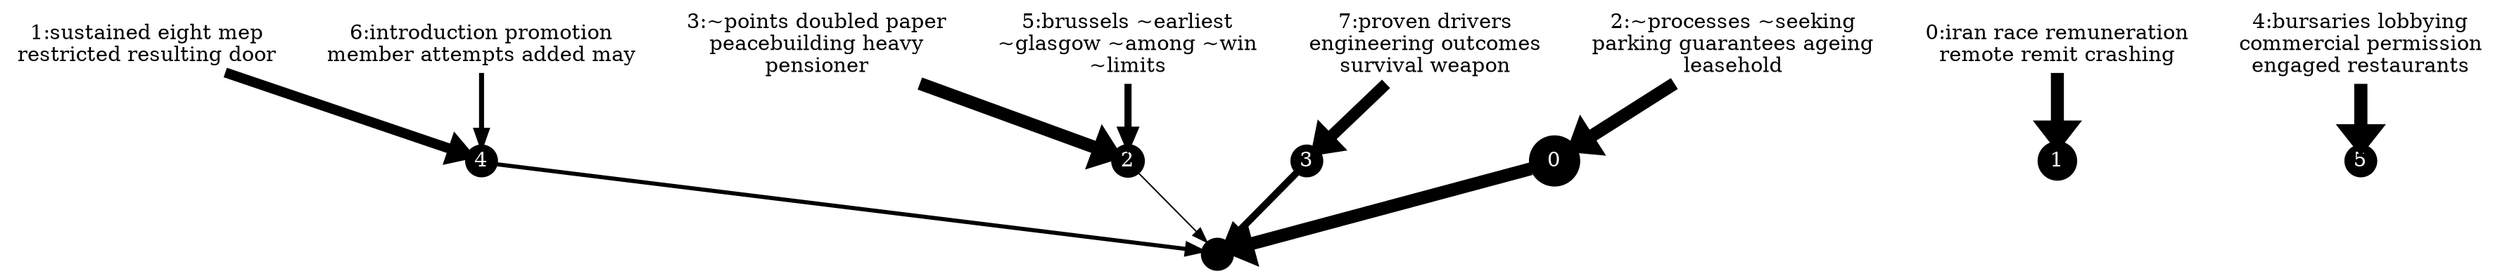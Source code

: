 strict digraph {
	node [shape=point];
	n1_0 -> n2_0 [penwidth=8.81];
	n0_1 -> n1_4 [penwidth=6.86];
	n0_2 -> n1_0 [penwidth=8.80];
	n0_3 -> n1_2 [penwidth=8.76];
	n0_6 -> n1_4 [penwidth=3.42];
	n0_7 -> n1_3 [penwidth=7.99];
	n0_0 -> n1_1 [penwidth=8.86];
	n0_5 -> n1_2 [penwidth=4.84];
	n1_2 -> n2_0 [penwidth=0.96];
	n1_3 -> n2_0 [penwidth=4.80];
	n1_4 -> n2_0 [penwidth=2.80];
	n0_4 -> n1_5 [penwidth=9.00];
	n1_0 [shape=circle,margin="0,0",style=filled,fillcolor=black,fontcolor=white,height=0.47,label="0"]
	n0_1 [label="1:sustained eight mep
restricted resulting door",shape=none,fontcolor="black"]
	n0_2 [label="2:~processes ~seeking
parking guarantees ageing
leasehold",shape=none,fontcolor="black"]
	n0_3 [label="3:~points doubled paper
peacebuilding heavy
pensioner",shape=none,fontcolor="black"]
	n0_6 [label="6:introduction promotion
member attempts added may",shape=none,fontcolor="black"]
	n0_7 [label="7:proven drivers
engineering outcomes
survival weapon",shape=none,fontcolor="black"]
	n1_1 [shape=circle,margin="0,0",style=filled,fillcolor=black,fontcolor=white,height=0.36,label="1"]
	n0_0 [label="0:iran race remuneration
remote remit crashing",shape=none,fontcolor="black"]
	n0_5 [label="5:brussels ~earliest
~glasgow ~among ~win
~limits",shape=none,fontcolor="black"]
	n1_2 [shape=circle,margin="0,0",style=filled,fillcolor=black,fontcolor=white,height=0.30,label="2"]
	n1_3 [shape=circle,margin="0,0",style=filled,fillcolor=black,fontcolor=white,height=0.22,label="3"]
	n1_4 [shape=circle,margin="0,0",style=filled,fillcolor=black,fontcolor=white,height=0.19,label="4"]
	n1_5 [shape=circle,margin="0,0",style=filled,fillcolor=black,fontcolor=white,height=0.06,label="5"]
	n0_4 [label="4:bursaries lobbying
commercial permission
engaged restaurants",shape=none,fontcolor="black"]
	n2_0 [shape=point,height=0.30]
}